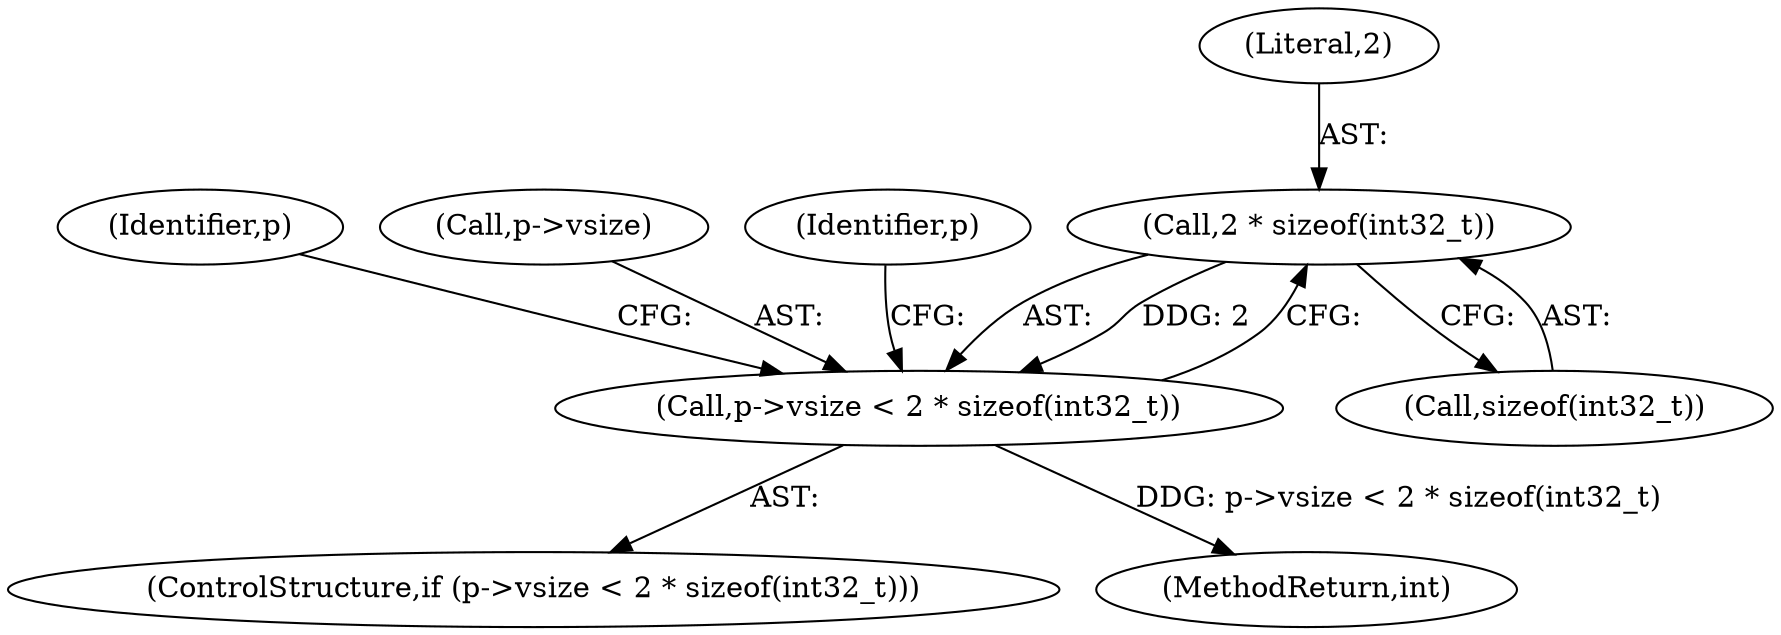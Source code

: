 digraph "0_Android_d72ea85c78a1a68bf99fd5804ad9784b4102fe57@API" {
"1000219" [label="(Call,2 * sizeof(int32_t))"];
"1000215" [label="(Call,p->vsize < 2 * sizeof(int32_t))"];
"1000219" [label="(Call,2 * sizeof(int32_t))"];
"1000221" [label="(Call,sizeof(int32_t))"];
"1000231" [label="(Identifier,p)"];
"1000214" [label="(ControlStructure,if (p->vsize < 2 * sizeof(int32_t)))"];
"1000215" [label="(Call,p->vsize < 2 * sizeof(int32_t))"];
"1000216" [label="(Call,p->vsize)"];
"1000220" [label="(Literal,2)"];
"1000225" [label="(Identifier,p)"];
"1000651" [label="(MethodReturn,int)"];
"1000219" -> "1000215"  [label="AST: "];
"1000219" -> "1000221"  [label="CFG: "];
"1000220" -> "1000219"  [label="AST: "];
"1000221" -> "1000219"  [label="AST: "];
"1000215" -> "1000219"  [label="CFG: "];
"1000219" -> "1000215"  [label="DDG: 2"];
"1000215" -> "1000214"  [label="AST: "];
"1000216" -> "1000215"  [label="AST: "];
"1000225" -> "1000215"  [label="CFG: "];
"1000231" -> "1000215"  [label="CFG: "];
"1000215" -> "1000651"  [label="DDG: p->vsize < 2 * sizeof(int32_t)"];
}

